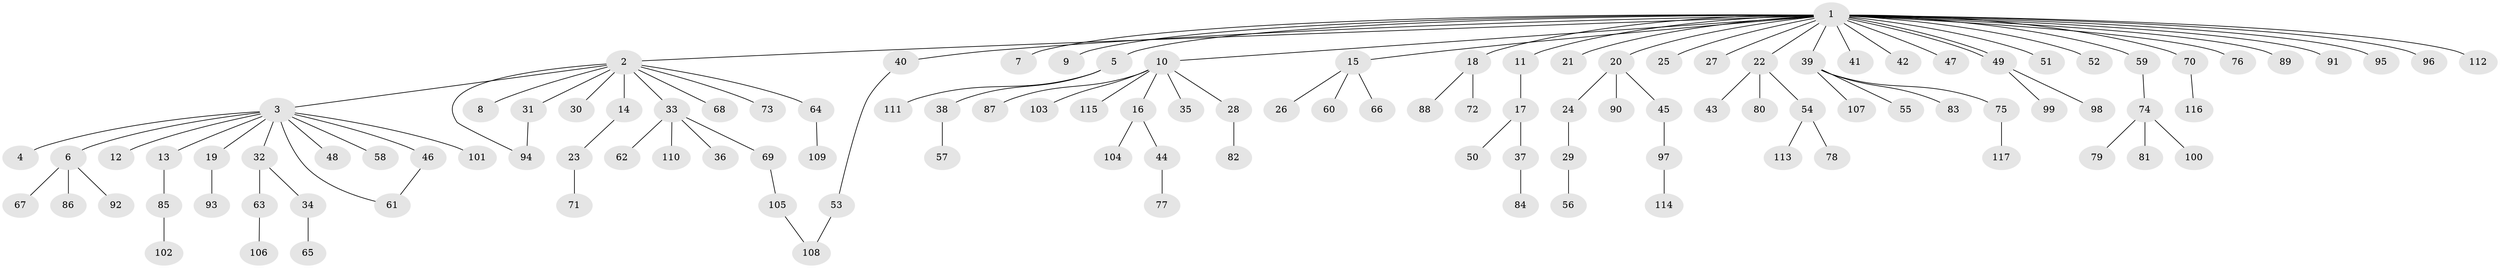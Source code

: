 // Generated by graph-tools (version 1.1) at 2025/11/02/27/25 16:11:12]
// undirected, 117 vertices, 120 edges
graph export_dot {
graph [start="1"]
  node [color=gray90,style=filled];
  1;
  2;
  3;
  4;
  5;
  6;
  7;
  8;
  9;
  10;
  11;
  12;
  13;
  14;
  15;
  16;
  17;
  18;
  19;
  20;
  21;
  22;
  23;
  24;
  25;
  26;
  27;
  28;
  29;
  30;
  31;
  32;
  33;
  34;
  35;
  36;
  37;
  38;
  39;
  40;
  41;
  42;
  43;
  44;
  45;
  46;
  47;
  48;
  49;
  50;
  51;
  52;
  53;
  54;
  55;
  56;
  57;
  58;
  59;
  60;
  61;
  62;
  63;
  64;
  65;
  66;
  67;
  68;
  69;
  70;
  71;
  72;
  73;
  74;
  75;
  76;
  77;
  78;
  79;
  80;
  81;
  82;
  83;
  84;
  85;
  86;
  87;
  88;
  89;
  90;
  91;
  92;
  93;
  94;
  95;
  96;
  97;
  98;
  99;
  100;
  101;
  102;
  103;
  104;
  105;
  106;
  107;
  108;
  109;
  110;
  111;
  112;
  113;
  114;
  115;
  116;
  117;
  1 -- 2;
  1 -- 5;
  1 -- 7;
  1 -- 9;
  1 -- 10;
  1 -- 11;
  1 -- 15;
  1 -- 18;
  1 -- 20;
  1 -- 21;
  1 -- 22;
  1 -- 25;
  1 -- 27;
  1 -- 39;
  1 -- 40;
  1 -- 41;
  1 -- 42;
  1 -- 47;
  1 -- 49;
  1 -- 49;
  1 -- 51;
  1 -- 52;
  1 -- 59;
  1 -- 70;
  1 -- 76;
  1 -- 89;
  1 -- 91;
  1 -- 95;
  1 -- 96;
  1 -- 112;
  2 -- 3;
  2 -- 8;
  2 -- 14;
  2 -- 30;
  2 -- 31;
  2 -- 33;
  2 -- 64;
  2 -- 68;
  2 -- 73;
  2 -- 94;
  3 -- 4;
  3 -- 6;
  3 -- 12;
  3 -- 13;
  3 -- 19;
  3 -- 32;
  3 -- 46;
  3 -- 48;
  3 -- 58;
  3 -- 61;
  3 -- 101;
  5 -- 38;
  5 -- 111;
  6 -- 67;
  6 -- 86;
  6 -- 92;
  10 -- 16;
  10 -- 28;
  10 -- 35;
  10 -- 87;
  10 -- 103;
  10 -- 115;
  11 -- 17;
  13 -- 85;
  14 -- 23;
  15 -- 26;
  15 -- 60;
  15 -- 66;
  16 -- 44;
  16 -- 104;
  17 -- 37;
  17 -- 50;
  18 -- 72;
  18 -- 88;
  19 -- 93;
  20 -- 24;
  20 -- 45;
  20 -- 90;
  22 -- 43;
  22 -- 54;
  22 -- 80;
  23 -- 71;
  24 -- 29;
  28 -- 82;
  29 -- 56;
  31 -- 94;
  32 -- 34;
  32 -- 63;
  33 -- 36;
  33 -- 62;
  33 -- 69;
  33 -- 110;
  34 -- 65;
  37 -- 84;
  38 -- 57;
  39 -- 55;
  39 -- 75;
  39 -- 83;
  39 -- 107;
  40 -- 53;
  44 -- 77;
  45 -- 97;
  46 -- 61;
  49 -- 98;
  49 -- 99;
  53 -- 108;
  54 -- 78;
  54 -- 113;
  59 -- 74;
  63 -- 106;
  64 -- 109;
  69 -- 105;
  70 -- 116;
  74 -- 79;
  74 -- 81;
  74 -- 100;
  75 -- 117;
  85 -- 102;
  97 -- 114;
  105 -- 108;
}
